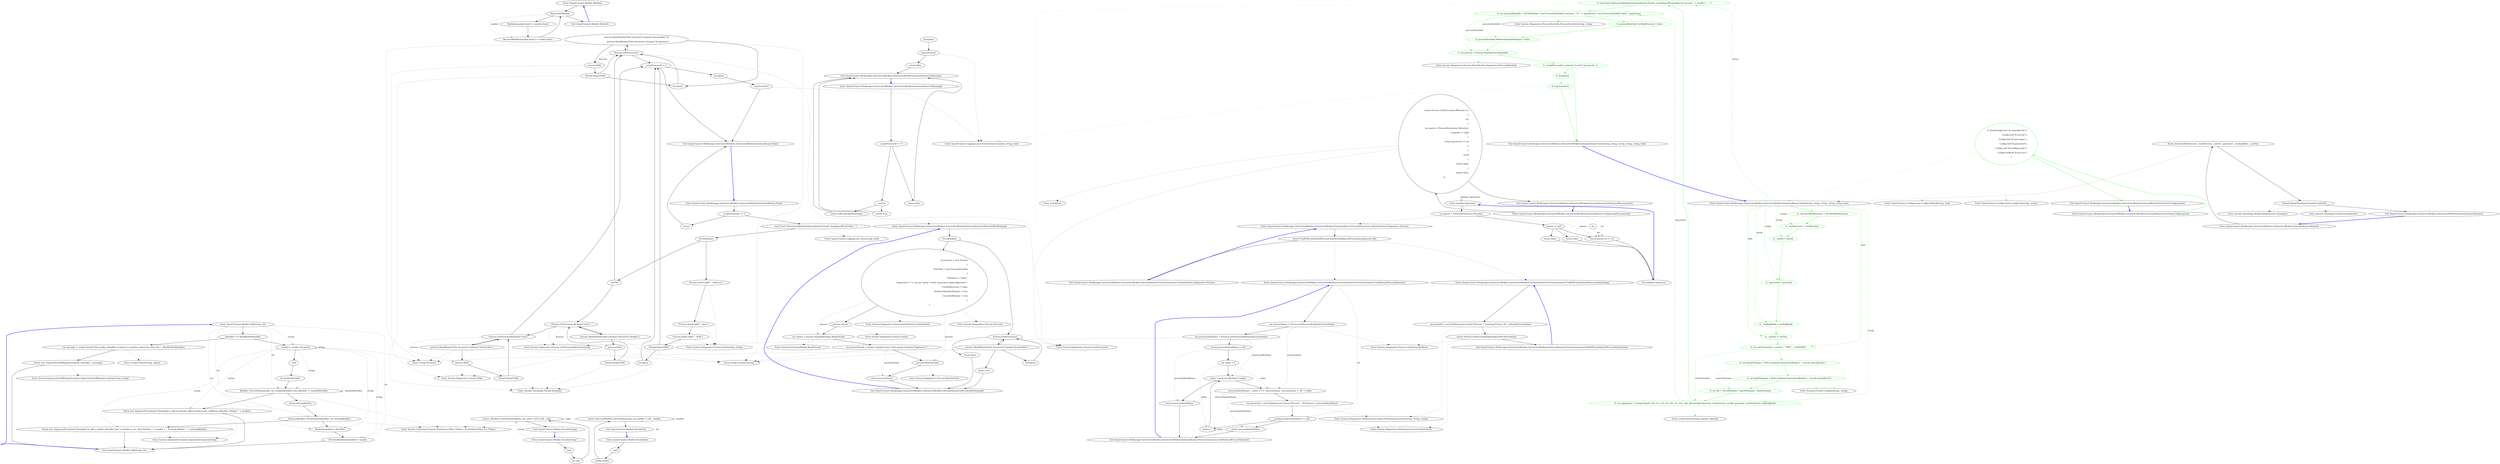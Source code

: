 digraph  {
n0 [cluster="QuantConnect.Market.Market()", label="Entry QuantConnect.Market.Market()", span="40-40"];
n1 [cluster="QuantConnect.Market.Market()", label=HardcodedMarkets, span="43-43"];
n2 [cluster="QuantConnect.Market.Market()", label="Markets[market.Item1] = market.Item2", span="45-45"];
n4 [cluster="QuantConnect.Market.Market()", label="Exit QuantConnect.Market.Market()", span="40-40"];
n3 [cluster="QuantConnect.Market.Market()", label="ReverseMarkets[market.Item2] = market.Item1", span="46-46"];
n5 [cluster="QuantConnect.Market.Add(string, int)", label="Entry QuantConnect.Market.Add(string, int)", span="75-75"];
n6 [cluster="QuantConnect.Market.Add(string, int)", label="identifier >= MaxMarketIdentifier", span="77-77"];
n9 [cluster="QuantConnect.Market.Add(string, int)", label="market = market.ToLower()", span="83-83"];
n12 [cluster="QuantConnect.Market.Add(string, int)", label="Markets.TryGetValue(market, out marketIdentifier) && identifier != marketIdentifier", span="89-89"];
n15 [cluster="QuantConnect.Market.Add(string, int)", label="ReverseMarkets.TryGetValue(identifier, out existingMarket)", span="95-95"];
n17 [cluster="QuantConnect.Market.Add(string, int)", label="Markets[market] = identifier", span="101-101"];
n18 [cluster="QuantConnect.Market.Add(string, int)", label="ReverseMarkets[identifier] = market", span="102-102"];
n7 [cluster="QuantConnect.Market.Add(string, int)", label="var message = string.Format(''The market identifier is limited to positive values less than {0}.'', MaxMarketIdentifier)", span="79-79"];
n8 [cluster="QuantConnect.Market.Add(string, int)", label="throw new ArgumentOutOfRangeException(''identifier'', message);", span="80-80"];
n20 [cluster="string.Format(string, object)", label="Entry string.Format(string, object)", span="0-0"];
n10 [cluster="QuantConnect.Market.Add(string, int)", label=_lock, span="86-86"];
n22 [cluster="string.ToLower()", label="Entry string.ToLower()", span="0-0"];
n13 [cluster="QuantConnect.Market.Add(string, int)", label="throw new ArgumentException(''Attempted to add an already added market with a different identifier. Market: '' + market);", span="91-91"];
n16 [cluster="QuantConnect.Market.Add(string, int)", label="throw new ArgumentException(''Attempted to add a market identifier that is already in use. New Market: '' + market + '' Existing Market: '' + existingMarket);", span="97-97"];
n11 [cluster="QuantConnect.Market.Add(string, int)", label="int marketIdentifier", span="88-88"];
n14 [cluster="QuantConnect.Market.Add(string, int)", label="string existingMarket", span="94-94"];
n23 [cluster="System.Collections.Generic.Dictionary<TKey, TValue>.TryGetValue(TKey, out TValue)", label="Entry System.Collections.Generic.Dictionary<TKey, TValue>.TryGetValue(TKey, out TValue)", span="0-0"];
n19 [cluster="QuantConnect.Market.Add(string, int)", label="Exit QuantConnect.Market.Add(string, int)", span="75-75"];
n21 [cluster="System.ArgumentOutOfRangeException.ArgumentOutOfRangeException(string, string)", label="Entry System.ArgumentOutOfRangeException.ArgumentOutOfRangeException(string, string)", span="0-0"];
n24 [cluster="System.ArgumentException.ArgumentException(string)", label="Entry System.ArgumentException.ArgumentException(string)", span="0-0"];
n25 [cluster="QuantConnect.Market.Encode(string)", label="Entry QuantConnect.Market.Encode(string)", span="111-111"];
n26 [cluster="QuantConnect.Market.Encode(string)", label=_lock, span="113-113"];
n28 [cluster="QuantConnect.Market.Encode(string)", label="return !Markets.TryGetValue(market, out code) ? (int?) null : code;", span="116-116"];
n27 [cluster="QuantConnect.Market.Encode(string)", label="int code", span="115-115"];
n29 [cluster="QuantConnect.Market.Encode(string)", label="Exit QuantConnect.Market.Encode(string)", span="111-111"];
n30 [cluster="QuantConnect.Market.Decode(int)", label="Entry QuantConnect.Market.Decode(int)", span="125-125"];
n31 [cluster="QuantConnect.Market.Decode(int)", label=_lock, span="127-127"];
n33 [cluster="QuantConnect.Market.Decode(int)", label="return !ReverseMarkets.TryGetValue(code, out market) ? null : market;", span="130-130"];
n32 [cluster="QuantConnect.Market.Decode(int)", label="string market", span="129-129"];
n34 [cluster="QuantConnect.Market.Decode(int)", label="Exit QuantConnect.Market.Decode(int)", span="125-125"];
m1_31 [cluster="QuantConnect.Logging.Log.Error(System.Exception, string, bool)", file="QuandlBitfinexDownloader.cs", label="Entry QuantConnect.Logging.Log.Error(System.Exception, string, bool)", span="98-98"];
m1_61 [cluster="string.Contains(string)", file="QuandlBitfinexDownloader.cs", label="Entry string.Contains(string)", span="0-0"];
m1_62 [cluster="System.Diagnostics.Process.Kill()", file="QuandlBitfinexDownloader.cs", label="Entry System.Diagnostics.Process.Kill()", span="0-0"];
m1_105 [cluster="Unk.Where", file="QuandlBitfinexDownloader.cs", label="Entry Unk.Where", span=""];
m1_101 [cluster="System.Diagnostics.Process.WaitForExit()", file="QuandlBitfinexDownloader.cs", label="Entry System.Diagnostics.Process.WaitForExit()", span="0-0"];
m1_100 [cluster="System.IO.StreamReader.ReadToEnd()", file="QuandlBitfinexDownloader.cs", label="Entry System.IO.StreamReader.ReadToEnd()", span="0-0"];
m1_4 [cluster="QuantConnect.Configuration.Config.GetBool(string, bool)", file="QuandlBitfinexDownloader.cs", label="Entry QuantConnect.Configuration.Config.GetBool(string, bool)", span="141-141"];
m1_32 [cluster="QuantConnect.Brokerages.InteractiveBrokers.InteractiveBrokersGatewayRunner.Stop()", file="QuandlBitfinexDownloader.cs", label="Entry QuantConnect.Brokerages.InteractiveBrokers.InteractiveBrokersGatewayRunner.Stop()", span="104-104"];
m1_35 [cluster="QuantConnect.Brokerages.InteractiveBrokers.InteractiveBrokersGatewayRunner.Stop()", file="QuandlBitfinexDownloader.cs", label="Log.Trace(''InteractiveBrokersGatewayRunner.Stop(): Stopping IBController...'')", span="113-113"];
m1_58 [cluster="QuantConnect.Brokerages.InteractiveBrokers.InteractiveBrokersGatewayRunner.Stop()", file="QuandlBitfinexDownloader.cs", label="Log.Error(err)", span="175-175"];
m1_33 [cluster="QuantConnect.Brokerages.InteractiveBrokers.InteractiveBrokersGatewayRunner.Stop()", file="QuandlBitfinexDownloader.cs", label="_scriptProcessId == 0", span="106-106"];
m1_36 [cluster="QuantConnect.Brokerages.InteractiveBrokers.InteractiveBrokersGatewayRunner.Stop()", file="QuandlBitfinexDownloader.cs", label="OS.IsWindows", span="115-115"];
m1_57 [cluster="QuantConnect.Brokerages.InteractiveBrokers.InteractiveBrokersGatewayRunner.Stop()", file="QuandlBitfinexDownloader.cs", label=Exception, span="173-173"];
m1_34 [cluster="QuantConnect.Brokerages.InteractiveBrokers.InteractiveBrokersGatewayRunner.Stop()", file="QuandlBitfinexDownloader.cs", label="return;", span="108-108"];
m1_37 [cluster="QuantConnect.Brokerages.InteractiveBrokers.InteractiveBrokersGatewayRunner.Stop()", file="QuandlBitfinexDownloader.cs", label=_useTws, span="117-117"];
m1_51 [cluster="QuantConnect.Brokerages.InteractiveBrokers.InteractiveBrokersGatewayRunner.Stop()", file="QuandlBitfinexDownloader.cs", label="Process.Start(''pkill'', ''xvfb-run'')", span="160-160"];
m1_56 [cluster="QuantConnect.Brokerages.InteractiveBrokers.InteractiveBrokersGatewayRunner.Stop()", file="QuandlBitfinexDownloader.cs", label="_scriptProcessId = 0", span="171-171"];
m1_38 [cluster="QuantConnect.Brokerages.InteractiveBrokers.InteractiveBrokersGatewayRunner.Stop()", file="QuandlBitfinexDownloader.cs", label="Process.GetProcessesByName(''java'')", span="119-119"];
m1_46 [cluster="QuantConnect.Brokerages.InteractiveBrokers.InteractiveBrokersGatewayRunner.Stop()", file="QuandlBitfinexDownloader.cs", label="Process.GetProcesses()", span="138-138"];
m1_52 [cluster="QuantConnect.Brokerages.InteractiveBrokers.InteractiveBrokersGatewayRunner.Stop()", file="QuandlBitfinexDownloader.cs", label="Process.Start(''pkill'', ''java'')", span="161-161"];
m1_42 [cluster="QuantConnect.Brokerages.InteractiveBrokers.InteractiveBrokersGatewayRunner.Stop()", file="QuandlBitfinexDownloader.cs", label="Process.GetProcessesByName(''cmd'')", span="127-127"];
m1_54 [cluster="QuantConnect.Brokerages.InteractiveBrokers.InteractiveBrokersGatewayRunner.Stop()", file="QuandlBitfinexDownloader.cs", label="Thread.Sleep(2500)", span="163-163"];
m1_55 [cluster="QuantConnect.Brokerages.InteractiveBrokers.InteractiveBrokersGatewayRunner.Stop()", file="QuandlBitfinexDownloader.cs", label=Exception, span="165-165"];
m1_39 [cluster="QuantConnect.Brokerages.InteractiveBrokers.InteractiveBrokersGatewayRunner.Stop()", file="QuandlBitfinexDownloader.cs", label="process.MainWindowTitle.Contains(''Interactive Brokers'')", span="121-121"];
m1_41 [cluster="QuantConnect.Brokerages.InteractiveBrokers.InteractiveBrokersGatewayRunner.Stop()", file="QuandlBitfinexDownloader.cs", label="Thread.Sleep(2500)", span="124-124"];
m1_40 [cluster="QuantConnect.Brokerages.InteractiveBrokers.InteractiveBrokersGatewayRunner.Stop()", file="QuandlBitfinexDownloader.cs", label="process.Kill()", span="123-123"];
m1_47 [cluster="QuantConnect.Brokerages.InteractiveBrokers.InteractiveBrokersGatewayRunner.Stop()", file="QuandlBitfinexDownloader.cs", label="process.MainWindowTitle.ToLower().Contains(''ibcontroller'') ||\r\n                                    process.MainWindowTitle.ToLower().Contains(''ib gateway'')", span="142-143"];
m1_50 [cluster="QuantConnect.Brokerages.InteractiveBrokers.InteractiveBrokersGatewayRunner.Stop()", file="QuandlBitfinexDownloader.cs", label=Exception, span="149-149"];
m1_49 [cluster="QuantConnect.Brokerages.InteractiveBrokers.InteractiveBrokersGatewayRunner.Stop()", file="QuandlBitfinexDownloader.cs", label="Thread.Sleep(2500)", span="146-146"];
m1_48 [cluster="QuantConnect.Brokerages.InteractiveBrokers.InteractiveBrokersGatewayRunner.Stop()", file="QuandlBitfinexDownloader.cs", label="process.Kill()", span="145-145"];
m1_53 [cluster="QuantConnect.Brokerages.InteractiveBrokers.InteractiveBrokersGatewayRunner.Stop()", file="QuandlBitfinexDownloader.cs", label="Process.Start(''pkill'', ''Xvfb'')", span="162-162"];
m1_43 [cluster="QuantConnect.Brokerages.InteractiveBrokers.InteractiveBrokersGatewayRunner.Stop()", file="QuandlBitfinexDownloader.cs", label="process.MainWindowTitle.ToLower().Contains(''ibcontroller'')", span="129-129"];
m1_45 [cluster="QuantConnect.Brokerages.InteractiveBrokers.InteractiveBrokersGatewayRunner.Stop()", file="QuandlBitfinexDownloader.cs", label="Thread.Sleep(2500)", span="132-132"];
m1_44 [cluster="QuantConnect.Brokerages.InteractiveBrokers.InteractiveBrokersGatewayRunner.Stop()", file="QuandlBitfinexDownloader.cs", label="process.Kill()", span="131-131"];
m1_59 [cluster="QuantConnect.Brokerages.InteractiveBrokers.InteractiveBrokersGatewayRunner.Stop()", file="QuandlBitfinexDownloader.cs", label="Exit QuantConnect.Brokerages.InteractiveBrokers.InteractiveBrokersGatewayRunner.Stop()", span="104-104"];
m1_106 [cluster="lambda expression", file="QuandlBitfinexDownloader.cs", label="Entry lambda expression", span="270-285"];
m1_109 [cluster="lambda expression", file="QuandlBitfinexDownloader.cs", label="return parent.Id == id;", span="277-277"];
m1_107 [cluster="lambda expression", file="QuandlBitfinexDownloader.cs", label="var parent = ProcessExtensions.Parent(x)", span="274-274"];
m1_108 [cluster="lambda expression", file="QuandlBitfinexDownloader.cs", label="parent != null", span="275-275"];
m1_110 [cluster="lambda expression", file="QuandlBitfinexDownloader.cs", label="return false;", span="282-282"];
m1_111 [cluster="lambda expression", file="QuandlBitfinexDownloader.cs", label="return false;", span="284-284"];
m1_112 [cluster="lambda expression", file="QuandlBitfinexDownloader.cs", label="Exit lambda expression", span="270-285"];
m1_129 [cluster="System.Diagnostics.PerformanceCounter.NextValue()", file="QuandlBitfinexDownloader.cs", label="Entry System.Diagnostics.PerformanceCounter.NextValue()", span="0-0"];
m1_67 [cluster="QuantConnect.Brokerages.InteractiveBrokers.InteractiveBrokersGatewayRunner.IsRunning()", file="QuandlBitfinexDownloader.cs", label="Entry QuantConnect.Brokerages.InteractiveBrokers.InteractiveBrokersGatewayRunner.IsRunning()", span="183-183"];
m1_74 [cluster="QuantConnect.Brokerages.InteractiveBrokers.InteractiveBrokersGatewayRunner.IsRunning()", file="QuandlBitfinexDownloader.cs", label="Log.Error(err)", span="202-202"];
m1_73 [cluster="QuantConnect.Brokerages.InteractiveBrokers.InteractiveBrokersGatewayRunner.IsRunning()", file="QuandlBitfinexDownloader.cs", label=Exception, span="200-200"];
m1_75 [cluster="QuantConnect.Brokerages.InteractiveBrokers.InteractiveBrokersGatewayRunner.IsRunning()", file="QuandlBitfinexDownloader.cs", label="return false;", span="205-205"];
m1_69 [cluster="QuantConnect.Brokerages.InteractiveBrokers.InteractiveBrokersGatewayRunner.IsRunning()", file="QuandlBitfinexDownloader.cs", label="return false;", span="187-187"];
m1_71 [cluster="QuantConnect.Brokerages.InteractiveBrokers.InteractiveBrokersGatewayRunner.IsRunning()", file="QuandlBitfinexDownloader.cs", label="return true;", span="193-193"];
m1_72 [cluster="QuantConnect.Brokerages.InteractiveBrokers.InteractiveBrokersGatewayRunner.IsRunning()", file="QuandlBitfinexDownloader.cs", label="return IsIbControllerRunning();", span="198-198"];
m1_68 [cluster="QuantConnect.Brokerages.InteractiveBrokers.InteractiveBrokersGatewayRunner.IsRunning()", file="QuandlBitfinexDownloader.cs", label="_scriptProcessId == 0", span="185-185"];
m1_70 [cluster="QuantConnect.Brokerages.InteractiveBrokers.InteractiveBrokersGatewayRunner.IsRunning()", file="QuandlBitfinexDownloader.cs", label=_useTws, span="191-191"];
m1_76 [cluster="QuantConnect.Brokerages.InteractiveBrokers.InteractiveBrokersGatewayRunner.IsRunning()", file="QuandlBitfinexDownloader.cs", label="Exit QuantConnect.Brokerages.InteractiveBrokers.InteractiveBrokersGatewayRunner.IsRunning()", span="183-183"];
m1_65 [cluster="System.Diagnostics.Process.GetProcesses()", file="QuandlBitfinexDownloader.cs", label="Entry System.Diagnostics.Process.GetProcesses()", span="0-0"];
m1_66 [cluster="System.Diagnostics.Process.Start(string, string)", file="QuandlBitfinexDownloader.cs", label="Entry System.Diagnostics.Process.Start(string, string)", span="0-0"];
m1_114 [cluster="QuantConnect.Brokerages.InteractiveBrokers.InteractiveBrokersGatewayRunner.ProcessExtensions.FindIndexedProcessName(int)", file="QuandlBitfinexDownloader.cs", label="Entry QuantConnect.Brokerages.InteractiveBrokers.InteractiveBrokersGatewayRunner.ProcessExtensions.FindIndexedProcessName(int)", span="291-291"];
m1_116 [cluster="QuantConnect.Brokerages.InteractiveBrokers.InteractiveBrokersGatewayRunner.ProcessExtensions.FindIndexedProcessName(int)", file="QuandlBitfinexDownloader.cs", label="var processesByName = Process.GetProcessesByName(processName)", span="294-294"];
m1_115 [cluster="QuantConnect.Brokerages.InteractiveBrokers.InteractiveBrokersGatewayRunner.ProcessExtensions.FindIndexedProcessName(int)", file="QuandlBitfinexDownloader.cs", label="var processName = Process.GetProcessById(pid).ProcessName", span="293-293"];
m1_117 [cluster="QuantConnect.Brokerages.InteractiveBrokers.InteractiveBrokersGatewayRunner.ProcessExtensions.FindIndexedProcessName(int)", file="QuandlBitfinexDownloader.cs", label="string processIndexdName = null", span="295-295"];
m1_119 [cluster="QuantConnect.Brokerages.InteractiveBrokers.InteractiveBrokersGatewayRunner.ProcessExtensions.FindIndexedProcessName(int)", file="QuandlBitfinexDownloader.cs", label="index < processesByName.Length", span="297-297"];
m1_120 [cluster="QuantConnect.Brokerages.InteractiveBrokers.InteractiveBrokersGatewayRunner.ProcessExtensions.FindIndexedProcessName(int)", file="QuandlBitfinexDownloader.cs", label="processIndexdName = index == 0 ? processName : processName + ''#'' + index", span="299-299"];
m1_118 [cluster="QuantConnect.Brokerages.InteractiveBrokers.InteractiveBrokersGatewayRunner.ProcessExtensions.FindIndexedProcessName(int)", file="QuandlBitfinexDownloader.cs", label="var index = 0", span="297-297"];
m1_125 [cluster="QuantConnect.Brokerages.InteractiveBrokers.InteractiveBrokersGatewayRunner.ProcessExtensions.FindIndexedProcessName(int)", file="QuandlBitfinexDownloader.cs", label="return processIndexdName;", span="307-307"];
m1_124 [cluster="QuantConnect.Brokerages.InteractiveBrokers.InteractiveBrokersGatewayRunner.ProcessExtensions.FindIndexedProcessName(int)", file="QuandlBitfinexDownloader.cs", label="index++", span="297-297"];
m1_122 [cluster="QuantConnect.Brokerages.InteractiveBrokers.InteractiveBrokersGatewayRunner.ProcessExtensions.FindIndexedProcessName(int)", file="QuandlBitfinexDownloader.cs", label="(int)processId.NextValue() == pid", span="301-301"];
m1_121 [cluster="QuantConnect.Brokerages.InteractiveBrokers.InteractiveBrokersGatewayRunner.ProcessExtensions.FindIndexedProcessName(int)", file="QuandlBitfinexDownloader.cs", label="var processId = new PerformanceCounter(''Process'', ''ID Process'', processIndexdName)", span="300-300"];
m1_123 [cluster="QuantConnect.Brokerages.InteractiveBrokers.InteractiveBrokersGatewayRunner.ProcessExtensions.FindIndexedProcessName(int)", file="QuandlBitfinexDownloader.cs", label="return processIndexdName;", span="303-303"];
m1_126 [cluster="QuantConnect.Brokerages.InteractiveBrokers.InteractiveBrokersGatewayRunner.ProcessExtensions.FindIndexedProcessName(int)", file="QuandlBitfinexDownloader.cs", label="Exit QuantConnect.Brokerages.InteractiveBrokers.InteractiveBrokersGatewayRunner.ProcessExtensions.FindIndexedProcessName(int)", span="291-291"];
m1_128 [cluster="System.Diagnostics.PerformanceCounter.PerformanceCounter(string, string, string)", file="QuandlBitfinexDownloader.cs", label="Entry System.Diagnostics.PerformanceCounter.PerformanceCounter(string, string, string)", span="0-0"];
m1_3 [cluster="QuantConnect.Configuration.Config.Get(string, string)", file="QuandlBitfinexDownloader.cs", label="Entry QuantConnect.Configuration.Config.Get(string, string)", span="90-90"];
m1_127 [cluster="System.Diagnostics.Process.GetProcessById(int)", file="QuandlBitfinexDownloader.cs", label="Entry System.Diagnostics.Process.GetProcessById(int)", span="0-0"];
m1_60 [cluster="System.Diagnostics.Process.GetProcessesByName(string)", file="QuandlBitfinexDownloader.cs", label="Entry System.Diagnostics.Process.GetProcessesByName(string)", span="0-0"];
m1_99 [cluster="System.Diagnostics.Process.Start()", file="QuandlBitfinexDownloader.cs", label="Entry System.Diagnostics.Process.Start()", span="0-0"];
m1_0 [cluster="QuantConnect.Brokerages.InteractiveBrokers.InteractiveBrokersGatewayRunner.StartFromConfiguration()", file="QuandlBitfinexDownloader.cs", label="Entry QuantConnect.Brokerages.InteractiveBrokers.InteractiveBrokersGatewayRunner.StartFromConfiguration()", span="48-48"];
m1_1 [cluster="QuantConnect.Brokerages.InteractiveBrokers.InteractiveBrokersGatewayRunner.StartFromConfiguration()", color=green, community=0, file="QuandlBitfinexDownloader.cs", label="0: Start(Config.Get(''ib-controller-dir''),\r\n                Config.Get(''ib-tws-dir''),\r\n                Config.Get(''ib-user-name''),\r\n                Config.Get(''ib-password''),\r\n                Config.Get(''ib-trading-mode''),\r\n                Config.GetBool(''ib-use-tws'')\r\n                )", span="50-56"];
m1_2 [cluster="QuantConnect.Brokerages.InteractiveBrokers.InteractiveBrokersGatewayRunner.StartFromConfiguration()", file="QuandlBitfinexDownloader.cs", label="Exit QuantConnect.Brokerages.InteractiveBrokers.InteractiveBrokersGatewayRunner.StartFromConfiguration()", span="48-48"];
m1_97 [cluster="System.Diagnostics.Process.Process()", file="QuandlBitfinexDownloader.cs", label="Entry System.Diagnostics.Process.Process()", span="0-0"];
m1_98 [cluster="System.Diagnostics.ProcessStartInfo.ProcessStartInfo()", file="QuandlBitfinexDownloader.cs", label="Entry System.Diagnostics.ProcessStartInfo.ProcessStartInfo()", span="0-0"];
m1_63 [cluster="System.Threading.Thread.Sleep(int)", file="QuandlBitfinexDownloader.cs", label="Entry System.Threading.Thread.Sleep(int)", span="0-0"];
m1_30 [cluster="System.Diagnostics.Process.Start(System.Diagnostics.ProcessStartInfo)", file="QuandlBitfinexDownloader.cs", label="Entry System.Diagnostics.Process.Start(System.Diagnostics.ProcessStartInfo)", span="0-0"];
m1_78 [cluster="QuantConnect.Brokerages.InteractiveBrokers.InteractiveBrokersGatewayRunner.Restart()", file="QuandlBitfinexDownloader.cs", label="Entry QuantConnect.Brokerages.InteractiveBrokers.InteractiveBrokersGatewayRunner.Restart()", span="211-211"];
m1_79 [cluster="QuantConnect.Brokerages.InteractiveBrokers.InteractiveBrokersGatewayRunner.Restart()", file="QuandlBitfinexDownloader.cs", label="Start(_ibControllerDirectory, _twsDirectory, _userId, _password, _tradingMode, _useTws)", span="213-213"];
m1_80 [cluster="QuantConnect.Brokerages.InteractiveBrokers.InteractiveBrokersGatewayRunner.Restart()", file="QuandlBitfinexDownloader.cs", label="Thread.Sleep(TimeSpan.FromSeconds(30))", span="216-216"];
m1_81 [cluster="QuantConnect.Brokerages.InteractiveBrokers.InteractiveBrokersGatewayRunner.Restart()", file="QuandlBitfinexDownloader.cs", label="Exit QuantConnect.Brokerages.InteractiveBrokers.InteractiveBrokersGatewayRunner.Restart()", span="211-211"];
m1_26 [cluster="System.IO.Path.Combine(string, string)", file="QuandlBitfinexDownloader.cs", label="Entry System.IO.Path.Combine(string, string)", span="0-0"];
m1_27 [cluster="string.Format(string, params object[])", file="QuandlBitfinexDownloader.cs", label="Entry string.Format(string, params object[])", span="0-0"];
m1_77 [cluster="QuantConnect.Brokerages.InteractiveBrokers.InteractiveBrokersGatewayRunner.IsIbControllerRunning()", file="QuandlBitfinexDownloader.cs", label="Entry QuantConnect.Brokerages.InteractiveBrokers.InteractiveBrokersGatewayRunner.IsIbControllerRunning()", span="222-222"];
m1_85 [cluster="QuantConnect.Brokerages.InteractiveBrokers.InteractiveBrokersGatewayRunner.IsIbControllerRunning()", file="QuandlBitfinexDownloader.cs", label="Process.GetProcesses()", span="226-226"];
m1_96 [cluster="QuantConnect.Brokerages.InteractiveBrokers.InteractiveBrokersGatewayRunner.IsIbControllerRunning()", file="QuandlBitfinexDownloader.cs", label="Exit QuantConnect.Brokerages.InteractiveBrokers.InteractiveBrokersGatewayRunner.IsIbControllerRunning()", span="222-222"];
m1_84 [cluster="QuantConnect.Brokerages.InteractiveBrokers.InteractiveBrokersGatewayRunner.IsIbControllerRunning()", file="QuandlBitfinexDownloader.cs", label="OS.IsWindows", span="224-224"];
m1_86 [cluster="QuantConnect.Brokerages.InteractiveBrokers.InteractiveBrokersGatewayRunner.IsIbControllerRunning()", file="QuandlBitfinexDownloader.cs", label="process.MainWindowTitle.ToLower().Contains(''ibcontroller'')", span="230-230"];
m1_92 [cluster="QuantConnect.Brokerages.InteractiveBrokers.InteractiveBrokersGatewayRunner.IsIbControllerRunning()", file="QuandlBitfinexDownloader.cs", label="var processFound = output.Contains(''java'') && output.Contains(''ibgateway'')", span="257-257"];
m1_88 [cluster="QuantConnect.Brokerages.InteractiveBrokers.InteractiveBrokersGatewayRunner.IsIbControllerRunning()", file="QuandlBitfinexDownloader.cs", label=Exception, span="235-235"];
m1_95 [cluster="QuantConnect.Brokerages.InteractiveBrokers.InteractiveBrokersGatewayRunner.IsIbControllerRunning()", file="QuandlBitfinexDownloader.cs", label="return false;", span="264-264"];
m1_87 [cluster="QuantConnect.Brokerages.InteractiveBrokers.InteractiveBrokersGatewayRunner.IsIbControllerRunning()", file="QuandlBitfinexDownloader.cs", label="return true;", span="232-232"];
m1_94 [cluster="QuantConnect.Brokerages.InteractiveBrokers.InteractiveBrokersGatewayRunner.IsIbControllerRunning()", file="QuandlBitfinexDownloader.cs", label="return processFound;", span="261-261"];
m1_89 [cluster="QuantConnect.Brokerages.InteractiveBrokers.InteractiveBrokersGatewayRunner.IsIbControllerRunning()", file="QuandlBitfinexDownloader.cs", label="var process = new Process\r\n                {\r\n                    StartInfo = new ProcessStartInfo\r\n                    {\r\n                        FileName = ''bash'',\r\n                        Arguments = ''-c 'ps aux | grep -v bash | grep java | grep ibgateway''',\r\n                        UseShellExecute = false,\r\n                        RedirectStandardOutput = true,\r\n                        CreateNoWindow = true\r\n                    }\r\n                }", span="243-253"];
m1_91 [cluster="QuantConnect.Brokerages.InteractiveBrokers.InteractiveBrokersGatewayRunner.IsIbControllerRunning()", file="QuandlBitfinexDownloader.cs", label="var output = process.StandardOutput.ReadToEnd()", span="256-256"];
m1_90 [cluster="QuantConnect.Brokerages.InteractiveBrokers.InteractiveBrokersGatewayRunner.IsIbControllerRunning()", file="QuandlBitfinexDownloader.cs", label="process.Start()", span="255-255"];
m1_93 [cluster="QuantConnect.Brokerages.InteractiveBrokers.InteractiveBrokersGatewayRunner.IsIbControllerRunning()", file="QuandlBitfinexDownloader.cs", label="process.WaitForExit()", span="259-259"];
m1_113 [cluster="QuantConnect.Brokerages.InteractiveBrokers.InteractiveBrokersGatewayRunner.ProcessExtensions.Parent(System.Diagnostics.Process)", file="QuandlBitfinexDownloader.cs", label="Entry QuantConnect.Brokerages.InteractiveBrokers.InteractiveBrokersGatewayRunner.ProcessExtensions.Parent(System.Diagnostics.Process)", span="316-316"];
m1_134 [cluster="QuantConnect.Brokerages.InteractiveBrokers.InteractiveBrokersGatewayRunner.ProcessExtensions.Parent(System.Diagnostics.Process)", file="QuandlBitfinexDownloader.cs", label="return FindPidFromIndexedProcessName(FindIndexedProcessName(process.Id));", span="318-318"];
m1_135 [cluster="QuantConnect.Brokerages.InteractiveBrokers.InteractiveBrokersGatewayRunner.ProcessExtensions.Parent(System.Diagnostics.Process)", file="QuandlBitfinexDownloader.cs", label="Exit QuantConnect.Brokerages.InteractiveBrokers.InteractiveBrokersGatewayRunner.ProcessExtensions.Parent(System.Diagnostics.Process)", span="316-316"];
m1_28 [cluster="QuantConnect.Logging.Log.Trace(string, bool)", file="QuandlBitfinexDownloader.cs", label="Entry QuantConnect.Logging.Log.Trace(string, bool)", span="106-106"];
m1_29 [cluster="System.Diagnostics.ProcessStartInfo.ProcessStartInfo(string, string)", file="QuandlBitfinexDownloader.cs", label="Entry System.Diagnostics.ProcessStartInfo.ProcessStartInfo(string, string)", span="0-0"];
m1_83 [cluster="System.Threading.Thread.Sleep(System.TimeSpan)", file="QuandlBitfinexDownloader.cs", label="Entry System.Threading.Thread.Sleep(System.TimeSpan)", span="0-0"];
m1_82 [cluster="System.TimeSpan.FromSeconds(double)", file="QuandlBitfinexDownloader.cs", label="Entry System.TimeSpan.FromSeconds(double)", span="0-0"];
m1_130 [cluster="QuantConnect.Brokerages.InteractiveBrokers.InteractiveBrokersGatewayRunner.ProcessExtensions.FindPidFromIndexedProcessName(string)", file="QuandlBitfinexDownloader.cs", label="Entry QuantConnect.Brokerages.InteractiveBrokers.InteractiveBrokersGatewayRunner.ProcessExtensions.FindPidFromIndexedProcessName(string)", span="310-310"];
m1_132 [cluster="QuantConnect.Brokerages.InteractiveBrokers.InteractiveBrokersGatewayRunner.ProcessExtensions.FindPidFromIndexedProcessName(string)", file="QuandlBitfinexDownloader.cs", label="return Process.GetProcessById((int)parentId.NextValue());", span="313-313"];
m1_131 [cluster="QuantConnect.Brokerages.InteractiveBrokers.InteractiveBrokersGatewayRunner.ProcessExtensions.FindPidFromIndexedProcessName(string)", file="QuandlBitfinexDownloader.cs", label="var parentId = new PerformanceCounter(''Process'', ''Creating Process ID'', indexedProcessName)", span="312-312"];
m1_133 [cluster="QuantConnect.Brokerages.InteractiveBrokers.InteractiveBrokersGatewayRunner.ProcessExtensions.FindPidFromIndexedProcessName(string)", file="QuandlBitfinexDownloader.cs", label="Exit QuantConnect.Brokerages.InteractiveBrokers.InteractiveBrokersGatewayRunner.ProcessExtensions.FindPidFromIndexedProcessName(string)", span="310-310"];
m1_5 [cluster="QuantConnect.Brokerages.InteractiveBrokers.InteractiveBrokersGatewayRunner.Start(string, string, string, string, string, bool)", file="QuandlBitfinexDownloader.cs", label="Entry QuantConnect.Brokerages.InteractiveBrokers.InteractiveBrokersGatewayRunner.Start(string, string, string, string, string, bool)", span="68-68"];
m1_6 [cluster="QuantConnect.Brokerages.InteractiveBrokers.InteractiveBrokersGatewayRunner.Start(string, string, string, string, string, bool)", color=green, community=0, file="QuandlBitfinexDownloader.cs", label="0: _ibControllerDirectory = ibControllerDirectory", span="70-70"];
m1_7 [cluster="QuantConnect.Brokerages.InteractiveBrokers.InteractiveBrokersGatewayRunner.Start(string, string, string, string, string, bool)", color=green, community=0, file="QuandlBitfinexDownloader.cs", label="0: _twsDirectory = twsDirectory", span="71-71"];
m1_8 [cluster="QuantConnect.Brokerages.InteractiveBrokers.InteractiveBrokersGatewayRunner.Start(string, string, string, string, string, bool)", color=green, community=0, file="QuandlBitfinexDownloader.cs", label="0: _userId = userId", span="72-72"];
m1_9 [cluster="QuantConnect.Brokerages.InteractiveBrokers.InteractiveBrokersGatewayRunner.Start(string, string, string, string, string, bool)", color=green, community=0, file="QuandlBitfinexDownloader.cs", label="0: _password = password", span="73-73"];
m1_10 [cluster="QuantConnect.Brokerages.InteractiveBrokers.InteractiveBrokersGatewayRunner.Start(string, string, string, string, string, bool)", color=green, community=0, file="QuandlBitfinexDownloader.cs", label="0: _tradingMode = tradingMode", span="74-74"];
m1_11 [cluster="QuantConnect.Brokerages.InteractiveBrokers.InteractiveBrokersGatewayRunner.Start(string, string, string, string, string, bool)", color=green, community=0, file="QuandlBitfinexDownloader.cs", label="0: _useTws = useTws", span="75-75"];
m1_12 [cluster="QuantConnect.Brokerages.InteractiveBrokers.InteractiveBrokersGatewayRunner.Start(string, string, string, string, string, bool)", color=green, community=0, file="QuandlBitfinexDownloader.cs", label="0: var useTwsSwitch = useTws ? ''TWS'' : ''GATEWAY''", span="77-77"];
m1_13 [cluster="QuantConnect.Brokerages.InteractiveBrokers.InteractiveBrokersGatewayRunner.Start(string, string, string, string, string, bool)", color=green, community=0, file="QuandlBitfinexDownloader.cs", label="0: var batchFilename = Path.Combine(''InteractiveBrokers'', ''run-ib-controller.bat'')", span="78-78"];
m1_16 [cluster="QuantConnect.Brokerages.InteractiveBrokers.InteractiveBrokersGatewayRunner.Start(string, string, string, string, string, bool)", color=green, community=0, file="QuandlBitfinexDownloader.cs", label="0: var arguments = string.Format(''{0} {1} {2} {3} {4} {5} {6}'', file, ibControllerDirectory, twsDirectory, userId, password, useTwsSwitch, tradingMode)", span="84-84"];
m1_15 [cluster="QuantConnect.Brokerages.InteractiveBrokers.InteractiveBrokersGatewayRunner.Start(string, string, string, string, string, bool)", color=green, community=0, file="QuandlBitfinexDownloader.cs", label="0: var file = OS.IsWindows ? batchFilename : bashFilename", span="83-83"];
m1_17 [cluster="QuantConnect.Brokerages.InteractiveBrokers.InteractiveBrokersGatewayRunner.Start(string, string, string, string, string, bool)", color=green, community=0, file="QuandlBitfinexDownloader.cs", label="0: Log.Trace(''InteractiveBrokersGatewayRunner.Start(): Launching IBController for account '' + userId + ''...'')", span="86-86"];
m1_18 [cluster="QuantConnect.Brokerages.InteractiveBrokers.InteractiveBrokersGatewayRunner.Start(string, string, string, string, string, bool)", color=green, community=0, file="QuandlBitfinexDownloader.cs", label="0: var processStartInfo = OS.IsWindows ? new ProcessStartInfo(''cmd.exe'', ''/C '' + arguments) : new ProcessStartInfo(''bash'', arguments)", span="88-88"];
m1_14 [cluster="QuantConnect.Brokerages.InteractiveBrokers.InteractiveBrokersGatewayRunner.Start(string, string, string, string, string, bool)", color=green, community=0, file="QuandlBitfinexDownloader.cs", label="0: var bashFilename = Path.Combine(''InteractiveBrokers'', ''run-ib-controller.sh'')", span="79-79"];
m1_19 [cluster="QuantConnect.Brokerages.InteractiveBrokers.InteractiveBrokersGatewayRunner.Start(string, string, string, string, string, bool)", color=green, community=0, file="QuandlBitfinexDownloader.cs", label="0: processStartInfo.UseShellExecute = false", span="90-90"];
m1_20 [cluster="QuantConnect.Brokerages.InteractiveBrokers.InteractiveBrokersGatewayRunner.Start(string, string, string, string, string, bool)", color=green, community=0, file="QuandlBitfinexDownloader.cs", label="0: processStartInfo.RedirectStandardOutput = false", span="91-91"];
m1_21 [cluster="QuantConnect.Brokerages.InteractiveBrokers.InteractiveBrokersGatewayRunner.Start(string, string, string, string, string, bool)", color=green, community=0, file="QuandlBitfinexDownloader.cs", label="0: var process = Process.Start(processStartInfo)", span="92-92"];
m1_22 [cluster="QuantConnect.Brokerages.InteractiveBrokers.InteractiveBrokersGatewayRunner.Start(string, string, string, string, string, bool)", color=green, community=0, file="QuandlBitfinexDownloader.cs", label="0: _scriptProcessId = process != null ? process.Id : 0", span="93-93"];
m1_23 [cluster="QuantConnect.Brokerages.InteractiveBrokers.InteractiveBrokersGatewayRunner.Start(string, string, string, string, string, bool)", color=green, community=0, file="QuandlBitfinexDownloader.cs", label="0: Exception", span="95-95"];
m1_24 [cluster="QuantConnect.Brokerages.InteractiveBrokers.InteractiveBrokersGatewayRunner.Start(string, string, string, string, string, bool)", color=green, community=0, file="QuandlBitfinexDownloader.cs", label="0: Log.Error(err)", span="97-97"];
m1_25 [cluster="QuantConnect.Brokerages.InteractiveBrokers.InteractiveBrokersGatewayRunner.Start(string, string, string, string, string, bool)", file="QuandlBitfinexDownloader.cs", label="Exit QuantConnect.Brokerages.InteractiveBrokers.InteractiveBrokersGatewayRunner.Start(string, string, string, string, string, bool)", span="68-68"];
m1_102 [cluster="QuantConnect.Brokerages.InteractiveBrokers.InteractiveBrokersGatewayRunner.GetSpawnedProcesses(int)", file="QuandlBitfinexDownloader.cs", label="Entry QuantConnect.Brokerages.InteractiveBrokers.InteractiveBrokersGatewayRunner.GetSpawnedProcesses(int)", span="267-267"];
m1_103 [cluster="QuantConnect.Brokerages.InteractiveBrokers.InteractiveBrokersGatewayRunner.GetSpawnedProcesses(int)", file="QuandlBitfinexDownloader.cs", label="return Process.GetProcesses().Where(x =>\r\n            {\r\n                try\r\n                {\r\n                    var parent = ProcessExtensions.Parent(x);\r\n                    if (parent != null)\r\n                    {\r\n                        return parent.Id == id;\r\n                    }\r\n                }\r\n                catch\r\n                {\r\n                    return false;\r\n                }\r\n                return false;\r\n            });", span="270-285"];
m1_104 [cluster="QuantConnect.Brokerages.InteractiveBrokers.InteractiveBrokersGatewayRunner.GetSpawnedProcesses(int)", file="QuandlBitfinexDownloader.cs", label="Exit QuantConnect.Brokerages.InteractiveBrokers.InteractiveBrokersGatewayRunner.GetSpawnedProcesses(int)", span="267-267"];
m1_136 [file="QuandlBitfinexDownloader.cs", label=int, span=""];
n0 -> n1  [key=0, style=solid];
n1 -> n2  [key=0, style=solid];
n1 -> n4  [key=0, style=solid];
n1 -> n3  [color=darkseagreen4, key=1, label=market, style=dashed];
n2 -> n3  [key=0, style=solid];
n4 -> n0  [color=blue, key=0, style=bold];
n3 -> n1  [key=0, style=solid];
n5 -> n6  [key=0, style=solid];
n5 -> n9  [color=darkseagreen4, key=1, label=string, style=dashed];
n5 -> n12  [color=darkseagreen4, key=1, label=int, style=dashed];
n5 -> n15  [color=darkseagreen4, key=1, label=int, style=dashed];
n5 -> n17  [color=darkseagreen4, key=1, label=int, style=dashed];
n5 -> n18  [color=darkseagreen4, key=1, label=int, style=dashed];
n6 -> n7  [key=0, style=solid];
n6 -> n9  [key=0, style=solid];
n9 -> n10  [key=0, style=solid];
n9 -> n22  [key=2, style=dotted];
n9 -> n9  [color=darkseagreen4, key=1, label=string, style=dashed];
n9 -> n12  [color=darkseagreen4, key=1, label=string, style=dashed];
n9 -> n13  [color=darkseagreen4, key=1, label=string, style=dashed];
n9 -> n16  [color=darkseagreen4, key=1, label=string, style=dashed];
n9 -> n17  [color=darkseagreen4, key=1, label=string, style=dashed];
n9 -> n18  [color=darkseagreen4, key=1, label=string, style=dashed];
n12 -> n13  [key=0, style=solid];
n12 -> n14  [key=0, style=solid];
n12 -> n23  [key=2, style=dotted];
n12 -> n12  [color=darkseagreen4, key=1, label=marketIdentifier, style=dashed];
n15 -> n16  [key=0, style=solid];
n15 -> n17  [key=0, style=solid];
n15 -> n23  [key=2, style=dotted];
n17 -> n18  [key=0, style=solid];
n18 -> n19  [key=0, style=solid];
n7 -> n8  [key=0, style=solid];
n7 -> n20  [key=2, style=dotted];
n8 -> n19  [key=0, style=solid];
n8 -> n21  [key=2, style=dotted];
n10 -> n11  [key=0, style=solid];
n13 -> n19  [key=0, style=solid];
n13 -> n24  [key=2, style=dotted];
n16 -> n19  [key=0, style=solid];
n16 -> n24  [key=2, style=dotted];
n11 -> n12  [key=0, style=solid];
n14 -> n15  [key=0, style=solid];
n19 -> n5  [color=blue, key=0, style=bold];
n25 -> n26  [key=0, style=solid];
n25 -> n28  [color=darkseagreen4, key=1, label=string, style=dashed];
n26 -> n27  [key=0, style=solid];
n28 -> n29  [key=0, style=solid];
n28 -> n23  [key=2, style=dotted];
n28 -> n28  [color=darkseagreen4, key=1, label=code, style=dashed];
n27 -> n28  [key=0, style=solid];
n29 -> n25  [color=blue, key=0, style=bold];
n30 -> n31  [key=0, style=solid];
n30 -> n33  [color=darkseagreen4, key=1, label=int, style=dashed];
n31 -> n32  [key=0, style=solid];
n33 -> n34  [key=0, style=solid];
n33 -> n23  [key=2, style=dotted];
n33 -> n33  [color=darkseagreen4, key=1, label=market, style=dashed];
n32 -> n33  [key=0, style=solid];
n34 -> n30  [color=blue, key=0, style=bold];
m1_32 -> m1_33  [key=0, style=solid];
m1_35 -> m1_28  [key=2, style=dotted];
m1_35 -> m1_36  [key=0, style=solid];
m1_58 -> m1_31  [key=2, style=dotted];
m1_58 -> m1_59  [key=0, style=solid];
m1_33 -> m1_35  [key=0, style=solid];
m1_33 -> m1_34  [key=0, style=solid];
m1_36 -> m1_37  [key=0, style=solid];
m1_36 -> m1_51  [key=0, style=solid];
m1_57 -> m1_58  [key=0, style=solid];
m1_34 -> m1_59  [key=0, style=solid];
m1_37 -> m1_38  [key=0, style=solid];
m1_37 -> m1_46  [key=0, style=solid];
m1_51 -> m1_52  [key=0, style=solid];
m1_51 -> m1_66  [key=2, style=dotted];
m1_56 -> m1_57  [key=0, style=solid];
m1_56 -> m1_59  [key=0, style=solid];
m1_38 -> m1_39  [key=0, style=solid];
m1_38 -> m1_42  [key=0, style=solid];
m1_38 -> m1_60  [key=2, style=dotted];
m1_38 -> m1_40  [color=darkseagreen4, key=1, label=process, style=dashed];
m1_46 -> m1_56  [key=0, style=solid];
m1_46 -> m1_47  [key=0, style=solid];
m1_46 -> m1_65  [key=2, style=dotted];
m1_46 -> m1_48  [color=darkseagreen4, key=1, label=process, style=dashed];
m1_52 -> m1_53  [key=0, style=solid];
m1_52 -> m1_66  [key=2, style=dotted];
m1_42 -> m1_56  [key=0, style=solid];
m1_42 -> m1_43  [key=0, style=solid];
m1_42 -> m1_60  [key=2, style=dotted];
m1_42 -> m1_44  [color=darkseagreen4, key=1, label=process, style=dashed];
m1_54 -> m1_56  [key=0, style=solid];
m1_54 -> m1_55  [key=0, style=solid];
m1_54 -> m1_63  [key=2, style=dotted];
m1_55 -> m1_56  [key=0, style=solid];
m1_39 -> m1_38  [key=0, style=solid];
m1_39 -> m1_40  [key=0, style=solid];
m1_39 -> m1_61  [key=2, style=dotted];
m1_41 -> m1_38  [key=0, style=solid];
m1_41 -> m1_63  [key=2, style=dotted];
m1_40 -> m1_41  [key=0, style=solid];
m1_40 -> m1_62  [key=2, style=dotted];
m1_47 -> m1_46  [key=0, style=solid];
m1_47 -> m1_48  [key=0, style=solid];
m1_47 -> m1_50  [key=0, style=solid];
m1_47 -> n22  [key=2, style=dotted];
m1_47 -> m1_61  [key=2, style=dotted];
m1_50 -> m1_46  [key=0, style=solid];
m1_49 -> m1_46  [key=0, style=solid];
m1_49 -> m1_50  [key=0, style=solid];
m1_49 -> m1_63  [key=2, style=dotted];
m1_48 -> m1_49  [key=0, style=solid];
m1_48 -> m1_62  [key=2, style=dotted];
m1_53 -> m1_66  [key=2, style=dotted];
m1_53 -> m1_54  [key=0, style=solid];
m1_43 -> m1_42  [key=0, style=solid];
m1_43 -> m1_44  [key=0, style=solid];
m1_43 -> n22  [key=2, style=dotted];
m1_43 -> m1_61  [key=2, style=dotted];
m1_45 -> m1_42  [key=0, style=solid];
m1_45 -> m1_63  [key=2, style=dotted];
m1_44 -> m1_45  [key=0, style=solid];
m1_44 -> m1_62  [key=2, style=dotted];
m1_59 -> m1_32  [color=blue, key=0, style=bold];
m1_106 -> m1_107  [key=0, style=solid];
m1_109 -> m1_112  [key=0, style=solid];
m1_107 -> m1_109  [color=darkseagreen4, key=1, label=parent, style=dashed];
m1_107 -> m1_108  [key=0, style=solid];
m1_107 -> m1_113  [key=2, style=dotted];
m1_108 -> m1_109  [key=0, style=solid];
m1_108 -> m1_110  [key=0, style=solid];
m1_108 -> m1_111  [key=0, style=solid];
m1_110 -> m1_112  [key=0, style=solid];
m1_111 -> m1_112  [key=0, style=solid];
m1_112 -> m1_106  [color=blue, key=0, style=bold];
m1_67 -> m1_68  [key=0, style=solid];
m1_74 -> m1_31  [key=2, style=dotted];
m1_74 -> m1_75  [key=0, style=solid];
m1_73 -> m1_74  [key=0, style=solid];
m1_75 -> m1_76  [key=0, style=solid];
m1_69 -> m1_76  [key=0, style=solid];
m1_71 -> m1_76  [key=0, style=solid];
m1_72 -> m1_76  [key=0, style=solid];
m1_72 -> m1_77  [key=2, style=dotted];
m1_68 -> m1_69  [key=0, style=solid];
m1_68 -> m1_70  [key=0, style=solid];
m1_70 -> m1_71  [key=0, style=solid];
m1_70 -> m1_72  [key=0, style=solid];
m1_76 -> m1_67  [color=blue, key=0, style=bold];
m1_114 -> m1_115  [key=0, style=solid];
m1_114 -> m1_122  [color=darkseagreen4, key=1, label=int, style=dashed];
m1_116 -> m1_60  [key=2, style=dotted];
m1_116 -> m1_117  [key=0, style=solid];
m1_116 -> m1_119  [color=darkseagreen4, key=1, label=processesByName, style=dashed];
m1_115 -> m1_116  [key=0, style=solid];
m1_115 -> m1_127  [key=2, style=dotted];
m1_115 -> m1_120  [color=darkseagreen4, key=1, label=processName, style=dashed];
m1_117 -> m1_118  [key=0, style=solid];
m1_117 -> m1_125  [color=darkseagreen4, key=1, label=processIndexdName, style=dashed];
m1_119 -> m1_120  [key=0, style=solid];
m1_119 -> m1_125  [key=0, style=solid];
m1_120 -> m1_121  [key=0, style=solid];
m1_120 -> m1_123  [color=darkseagreen4, key=1, label=processIndexdName, style=dashed];
m1_120 -> m1_125  [color=darkseagreen4, key=1, label=processIndexdName, style=dashed];
m1_118 -> m1_119  [key=0, style=solid];
m1_118 -> m1_120  [color=darkseagreen4, key=1, label=index, style=dashed];
m1_118 -> m1_124  [color=darkseagreen4, key=1, label=index, style=dashed];
m1_125 -> m1_126  [key=0, style=solid];
m1_124 -> m1_119  [key=0, style=solid];
m1_124 -> m1_124  [color=darkseagreen4, key=1, label=index, style=dashed];
m1_122 -> m1_124  [key=0, style=solid];
m1_122 -> m1_123  [key=0, style=solid];
m1_122 -> m1_129  [key=2, style=dotted];
m1_121 -> m1_122  [key=0, style=solid];
m1_121 -> m1_128  [key=2, style=dotted];
m1_123 -> m1_126  [key=0, style=solid];
m1_126 -> m1_114  [color=blue, key=0, style=bold];
m1_0 -> m1_1  [color=green, key=0, style=solid];
m1_1 -> m1_2  [color=green, key=0, style=solid];
m1_1 -> m1_3  [color=green, key=2, style=dotted];
m1_1 -> m1_4  [color=green, key=2, style=dotted];
m1_1 -> m1_5  [color=green, key=2, style=dotted];
m1_2 -> m1_0  [color=blue, key=0, style=bold];
m1_78 -> m1_79  [key=0, style=solid];
m1_79 -> m1_5  [key=2, style=dotted];
m1_79 -> m1_80  [key=0, style=solid];
m1_80 -> m1_81  [key=0, style=solid];
m1_80 -> m1_82  [key=2, style=dotted];
m1_80 -> m1_83  [key=2, style=dotted];
m1_81 -> m1_78  [color=blue, key=0, style=bold];
m1_77 -> m1_84  [key=0, style=solid];
m1_85 -> m1_65  [key=2, style=dotted];
m1_85 -> m1_86  [key=0, style=solid];
m1_85 -> m1_95  [key=0, style=solid];
m1_96 -> m1_77  [color=blue, key=0, style=bold];
m1_84 -> m1_85  [key=0, style=solid];
m1_84 -> m1_89  [key=0, style=solid];
m1_86 -> m1_61  [key=2, style=dotted];
m1_86 -> n22  [key=2, style=dotted];
m1_86 -> m1_85  [key=0, style=solid];
m1_86 -> m1_87  [key=0, style=solid];
m1_86 -> m1_88  [key=0, style=solid];
m1_92 -> m1_61  [key=2, style=dotted];
m1_92 -> m1_93  [key=0, style=solid];
m1_92 -> m1_94  [color=darkseagreen4, key=1, label=processFound, style=dashed];
m1_88 -> m1_85  [key=0, style=solid];
m1_95 -> m1_96  [key=0, style=solid];
m1_87 -> m1_96  [key=0, style=solid];
m1_94 -> m1_96  [key=0, style=solid];
m1_89 -> m1_90  [key=0, style=solid];
m1_89 -> m1_97  [key=2, style=dotted];
m1_89 -> m1_98  [key=2, style=dotted];
m1_89 -> m1_91  [color=darkseagreen4, key=1, label=process, style=dashed];
m1_89 -> m1_93  [color=darkseagreen4, key=1, label=process, style=dashed];
m1_91 -> m1_92  [key=0, style=solid];
m1_91 -> m1_100  [key=2, style=dotted];
m1_90 -> m1_91  [key=0, style=solid];
m1_90 -> m1_99  [key=2, style=dotted];
m1_93 -> m1_94  [key=0, style=solid];
m1_93 -> m1_101  [key=2, style=dotted];
m1_113 -> m1_134  [key=0, style=solid];
m1_134 -> m1_114  [key=2, style=dotted];
m1_134 -> m1_135  [key=0, style=solid];
m1_134 -> m1_130  [key=2, style=dotted];
m1_135 -> m1_113  [color=blue, key=0, style=bold];
m1_130 -> m1_131  [key=0, style=solid];
m1_132 -> m1_127  [key=2, style=dotted];
m1_132 -> m1_133  [key=0, style=solid];
m1_132 -> m1_129  [key=2, style=dotted];
m1_131 -> m1_132  [key=0, style=solid];
m1_131 -> m1_128  [key=2, style=dotted];
m1_133 -> m1_130  [color=blue, key=0, style=bold];
m1_5 -> m1_6  [color=green, key=0, style=solid];
m1_5 -> m1_7  [color=green, key=1, label=string, style=dashed];
m1_5 -> m1_8  [color=green, key=1, label=string, style=dashed];
m1_5 -> m1_9  [color=green, key=1, label=string, style=dashed];
m1_5 -> m1_10  [color=green, key=1, label=string, style=dashed];
m1_5 -> m1_11  [color=green, key=1, label=bool, style=dashed];
m1_5 -> m1_12  [color=green, key=1, label=bool, style=dashed];
m1_5 -> m1_16  [color=green, key=1, label=string, style=dashed];
m1_5 -> m1_17  [color=green, key=1, label=string, style=dashed];
m1_6 -> m1_7  [color=green, key=0, style=solid];
m1_7 -> m1_8  [color=green, key=0, style=solid];
m1_8 -> m1_9  [color=green, key=0, style=solid];
m1_9 -> m1_10  [color=green, key=0, style=solid];
m1_10 -> m1_11  [color=green, key=0, style=solid];
m1_11 -> m1_12  [color=green, key=0, style=solid];
m1_12 -> m1_13  [color=green, key=0, style=solid];
m1_12 -> m1_16  [color=green, key=1, label=useTwsSwitch, style=dashed];
m1_13 -> m1_14  [color=green, key=0, style=solid];
m1_13 -> m1_26  [color=green, key=2, style=dotted];
m1_13 -> m1_15  [color=green, key=1, label=batchFilename, style=dashed];
m1_16 -> m1_17  [color=green, key=0, style=solid];
m1_16 -> m1_27  [color=green, key=2, style=dotted];
m1_16 -> m1_18  [color=green, key=1, label=arguments, style=dashed];
m1_15 -> m1_16  [color=green, key=0, style=solid];
m1_17 -> m1_18  [color=green, key=0, style=solid];
m1_17 -> m1_28  [color=green, key=2, style=dotted];
m1_18 -> m1_19  [color=green, key=0, style=solid];
m1_18 -> m1_29  [color=green, key=2, style=dotted];
m1_18 -> m1_20  [color=green, key=1, label=processStartInfo, style=dashed];
m1_18 -> m1_21  [color=green, key=1, label=processStartInfo, style=dashed];
m1_14 -> m1_15  [color=green, key=0, style=solid];
m1_14 -> m1_26  [color=green, key=2, style=dotted];
m1_19 -> m1_20  [color=green, key=0, style=solid];
m1_20 -> m1_21  [color=green, key=0, style=solid];
m1_21 -> m1_22  [color=green, key=0, style=solid];
m1_21 -> m1_30  [color=green, key=2, style=dotted];
m1_22 -> m1_23  [color=green, key=0, style=solid];
m1_22 -> m1_25  [color=green, key=0, style=solid];
m1_23 -> m1_24  [color=green, key=0, style=solid];
m1_24 -> m1_25  [color=green, key=0, style=solid];
m1_24 -> m1_31  [color=green, key=2, style=dotted];
m1_25 -> m1_5  [color=blue, key=0, style=bold];
m1_102 -> m1_103  [key=0, style=solid];
m1_102 -> m1_109  [color=darkseagreen4, key=1, label=int, style=dashed];
m1_103 -> m1_65  [key=2, style=dotted];
m1_103 -> m1_104  [key=0, style=solid];
m1_103 -> m1_105  [key=2, style=dotted];
m1_103 -> m1_106  [color=darkseagreen4, key=1, label="lambda expression", style=dashed];
m1_104 -> m1_102  [color=blue, key=0, style=bold];
m1_136 -> m1_109  [color=darkseagreen4, key=1, label=int, style=dashed];
}
